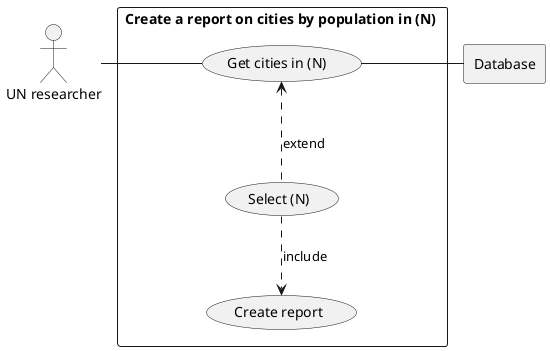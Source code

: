@startuml

actor UR as "UN researcher"

rectangle Database

rectangle "Create a report on cities by population in (N) " {
    usecase UCG as "Get cities in (N) "
    usecase UCa as "Select (N)"
    usecase UCb as "Create report"

    UR - UCG
    UCG <.. UCa : extend
    UCa ..> UCb : include
    UCG - Database
}

@enduml